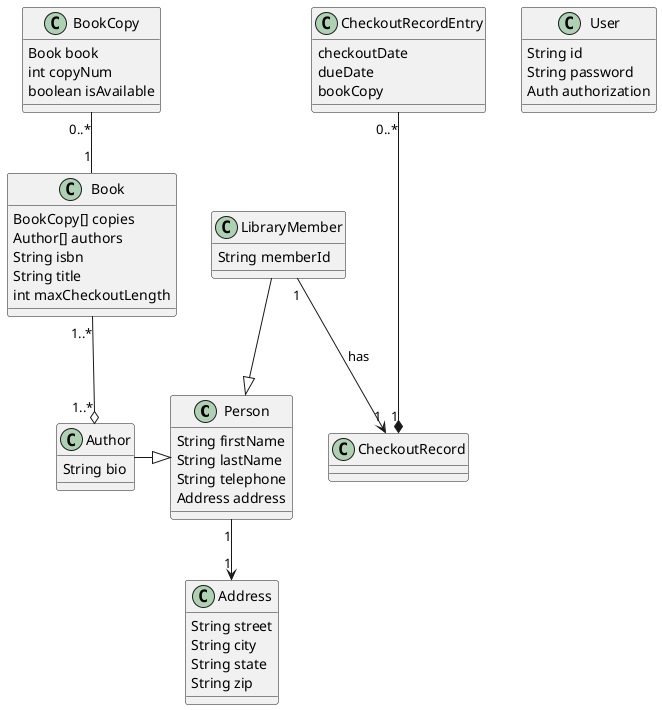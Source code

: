 @startuml
class Person{
    String firstName
    String lastName
    String telephone
    Address address
}

class Address{
    String street
    String city
    String state
    String zip
}

class Book{
    BookCopy[] copies
    Author[] authors
    String isbn
    String title
    int maxCheckoutLength
}

class BookCopy{
    Book book
    int copyNum
    boolean isAvailable
}

class Author{
    String bio
}

class LibraryMember{
    String memberId
}

class User{
    String id
    String password
    Auth authorization
}

class CheckoutRecordEntry{
    checkoutDate
    dueDate
    bookCopy
}

class CheckoutRecord{

}

Person "1"-->"1" Address
Author -r|> Person
LibraryMember -d-|> Person
LibraryMember "1"-d->"1" CheckoutRecord: has
CheckoutRecordEntry "0..*"-down--*"1" CheckoutRecord
Book "1..*"--o "1..*" Author
BookCopy "0..*"--"1" Book
@enduml